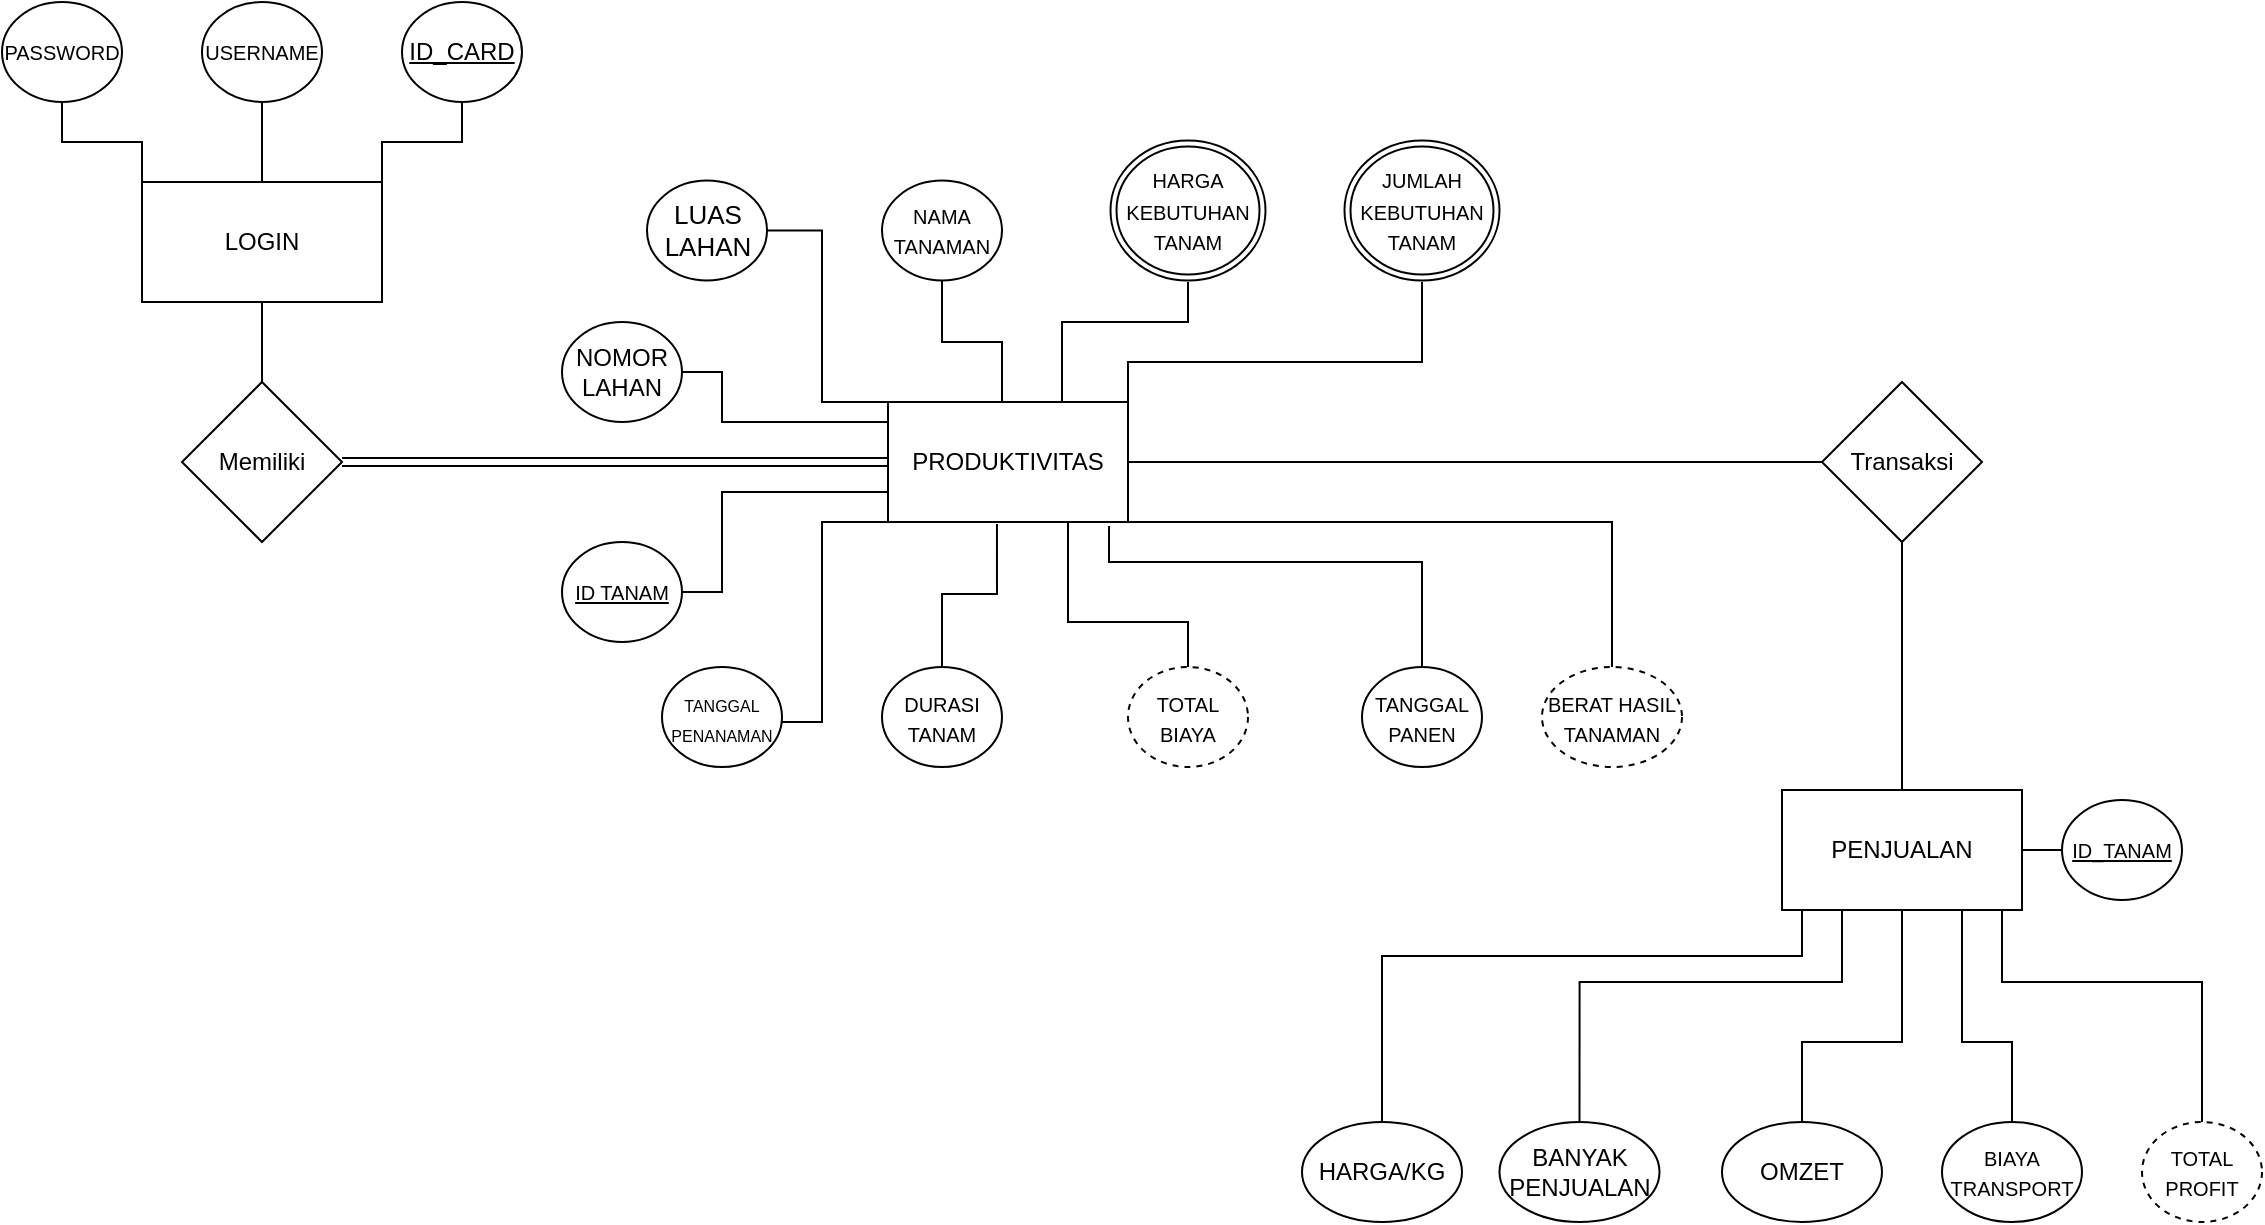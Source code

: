 <mxfile version="15.0.6" type="github" pages="2"><diagram id="R2lEEEUBdFMjLlhIrx00" name="Page-1"><mxGraphModel dx="1038" dy="574" grid="1" gridSize="10" guides="1" tooltips="1" connect="1" arrows="1" fold="1" page="1" pageScale="1" pageWidth="583" pageHeight="827" math="0" shadow="0" extFonts="Permanent Marker^https://fonts.googleapis.com/css?family=Permanent+Marker"><root><mxCell id="0"/><mxCell id="1" parent="0"/><mxCell id="Jt9Z7zNZmHaMb9qWnDkR-64" style="edgeStyle=orthogonalEdgeStyle;rounded=0;orthogonalLoop=1;jettySize=auto;html=1;entryX=0.5;entryY=0;entryDx=0;entryDy=0;endArrow=none;endFill=0;" parent="1" source="Jt9Z7zNZmHaMb9qWnDkR-1" target="Jt9Z7zNZmHaMb9qWnDkR-63" edge="1"><mxGeometry relative="1" as="geometry"/></mxCell><mxCell id="Jt9Z7zNZmHaMb9qWnDkR-1" value="LOGIN" style="rounded=0;whiteSpace=wrap;html=1;" parent="1" vertex="1"><mxGeometry x="90" y="110" width="120" height="60" as="geometry"/></mxCell><mxCell id="Jt9Z7zNZmHaMb9qWnDkR-69" style="edgeStyle=orthogonalEdgeStyle;rounded=0;orthogonalLoop=1;jettySize=auto;html=1;entryX=0;entryY=0.5;entryDx=0;entryDy=0;endArrow=none;endFill=0;" parent="1" source="Jt9Z7zNZmHaMb9qWnDkR-2" target="Jt9Z7zNZmHaMb9qWnDkR-68" edge="1"><mxGeometry relative="1" as="geometry"><Array as="points"><mxPoint x="930" y="250"/></Array></mxGeometry></mxCell><mxCell id="Jt9Z7zNZmHaMb9qWnDkR-2" value="PRODUKTIVITAS" style="rounded=0;whiteSpace=wrap;html=1;" parent="1" vertex="1"><mxGeometry x="463" y="220" width="120" height="60" as="geometry"/></mxCell><mxCell id="Jt9Z7zNZmHaMb9qWnDkR-11" style="edgeStyle=orthogonalEdgeStyle;rounded=0;orthogonalLoop=1;jettySize=auto;html=1;entryX=0;entryY=0;entryDx=0;entryDy=0;endArrow=none;endFill=0;" parent="1" source="Jt9Z7zNZmHaMb9qWnDkR-5" target="Jt9Z7zNZmHaMb9qWnDkR-1" edge="1"><mxGeometry relative="1" as="geometry"><Array as="points"><mxPoint x="50" y="90"/><mxPoint x="90" y="90"/></Array></mxGeometry></mxCell><mxCell id="Jt9Z7zNZmHaMb9qWnDkR-5" value="&lt;font style=&quot;font-size: 10px&quot;&gt;PASSWORD&lt;/font&gt;" style="ellipse;whiteSpace=wrap;html=1;" parent="1" vertex="1"><mxGeometry x="20" y="20" width="60" height="50" as="geometry"/></mxCell><mxCell id="Jt9Z7zNZmHaMb9qWnDkR-9" style="edgeStyle=orthogonalEdgeStyle;rounded=0;orthogonalLoop=1;jettySize=auto;html=1;entryX=0.5;entryY=0;entryDx=0;entryDy=0;endArrow=none;endFill=0;" parent="1" source="Jt9Z7zNZmHaMb9qWnDkR-7" target="Jt9Z7zNZmHaMb9qWnDkR-1" edge="1"><mxGeometry relative="1" as="geometry"/></mxCell><mxCell id="Jt9Z7zNZmHaMb9qWnDkR-7" value="&lt;font style=&quot;font-size: 10px&quot;&gt;USERNAME&lt;/font&gt;" style="ellipse;whiteSpace=wrap;html=1;" parent="1" vertex="1"><mxGeometry x="120" y="20" width="60" height="50" as="geometry"/></mxCell><mxCell id="Jt9Z7zNZmHaMb9qWnDkR-10" style="edgeStyle=orthogonalEdgeStyle;rounded=0;orthogonalLoop=1;jettySize=auto;html=1;entryX=1;entryY=0;entryDx=0;entryDy=0;endArrow=none;endFill=0;" parent="1" source="Jt9Z7zNZmHaMb9qWnDkR-8" target="Jt9Z7zNZmHaMb9qWnDkR-1" edge="1"><mxGeometry relative="1" as="geometry"><Array as="points"><mxPoint x="250" y="90"/><mxPoint x="210" y="90"/></Array></mxGeometry></mxCell><mxCell id="Jt9Z7zNZmHaMb9qWnDkR-8" value="&lt;u&gt;ID_CARD&lt;/u&gt;" style="ellipse;whiteSpace=wrap;html=1;" parent="1" vertex="1"><mxGeometry x="220" y="20" width="60" height="50" as="geometry"/></mxCell><mxCell id="Jt9Z7zNZmHaMb9qWnDkR-20" style="edgeStyle=orthogonalEdgeStyle;rounded=0;orthogonalLoop=1;jettySize=auto;html=1;entryX=0;entryY=0;entryDx=0;entryDy=0;endArrow=none;endFill=0;" parent="1" target="Jt9Z7zNZmHaMb9qWnDkR-2" edge="1"><mxGeometry relative="1" as="geometry"><mxPoint x="490" y="159.25" as="sourcePoint"/><Array as="points"><mxPoint x="490" y="190"/><mxPoint x="520" y="190"/><mxPoint x="520" y="220"/></Array></mxGeometry></mxCell><mxCell id="Jt9Z7zNZmHaMb9qWnDkR-19" style="edgeStyle=orthogonalEdgeStyle;rounded=0;orthogonalLoop=1;jettySize=auto;html=1;entryX=1;entryY=0;entryDx=0;entryDy=0;endArrow=none;endFill=0;" parent="1" target="Jt9Z7zNZmHaMb9qWnDkR-2" edge="1"><mxGeometry relative="1" as="geometry"><mxPoint x="730" y="160" as="sourcePoint"/><Array as="points"><mxPoint x="730" y="200"/><mxPoint x="583" y="200"/></Array></mxGeometry></mxCell><mxCell id="Jt9Z7zNZmHaMb9qWnDkR-48" style="edgeStyle=orthogonalEdgeStyle;rounded=0;orthogonalLoop=1;jettySize=auto;html=1;entryX=1;entryY=0.5;entryDx=0;entryDy=0;endArrow=none;endFill=0;" parent="1" edge="1"><mxGeometry relative="1" as="geometry"><Array as="points"><mxPoint x="360" y="40"/><mxPoint x="343" y="40"/></Array><mxPoint x="342.5" y="45" as="targetPoint"/></mxGeometry></mxCell><mxCell id="Jt9Z7zNZmHaMb9qWnDkR-41" style="edgeStyle=orthogonalEdgeStyle;rounded=0;orthogonalLoop=1;jettySize=auto;html=1;endArrow=none;endFill=0;entryX=0;entryY=0.75;entryDx=0;entryDy=0;" parent="1" target="Jt9Z7zNZmHaMb9qWnDkR-2" edge="1"><mxGeometry relative="1" as="geometry"><mxPoint x="380" y="280" as="targetPoint"/><mxPoint x="360" y="315" as="sourcePoint"/><Array as="points"><mxPoint x="380" y="315"/><mxPoint x="380" y="265"/></Array></mxGeometry></mxCell><mxCell id="Jt9Z7zNZmHaMb9qWnDkR-49" style="edgeStyle=orthogonalEdgeStyle;rounded=0;orthogonalLoop=1;jettySize=auto;html=1;entryX=0.5;entryY=0;entryDx=0;entryDy=0;endArrow=none;endFill=0;" parent="1" edge="1"><mxGeometry relative="1" as="geometry"><Array as="points"><mxPoint x="450" y="40"/></Array><mxPoint x="450" y="60" as="targetPoint"/></mxGeometry></mxCell><mxCell id="Jt9Z7zNZmHaMb9qWnDkR-59" style="edgeStyle=orthogonalEdgeStyle;rounded=0;orthogonalLoop=1;jettySize=auto;html=1;entryX=0.921;entryY=1.033;entryDx=0;entryDy=0;entryPerimeter=0;endArrow=none;endFill=0;" parent="1" target="Jt9Z7zNZmHaMb9qWnDkR-2" edge="1"><mxGeometry relative="1" as="geometry"><Array as="points"><mxPoint x="730" y="300"/><mxPoint x="574" y="300"/></Array><mxPoint x="730" y="352.5" as="sourcePoint"/></mxGeometry></mxCell><mxCell id="Jt9Z7zNZmHaMb9qWnDkR-61" style="edgeStyle=orthogonalEdgeStyle;rounded=0;orthogonalLoop=1;jettySize=auto;html=1;entryX=0.25;entryY=1;entryDx=0;entryDy=0;endArrow=none;endFill=0;" parent="1" target="Jt9Z7zNZmHaMb9qWnDkR-2" edge="1"><mxGeometry relative="1" as="geometry"><Array as="points"><mxPoint x="403" y="380"/><mxPoint x="430" y="380"/><mxPoint x="430" y="280"/></Array><mxPoint x="403" y="380" as="sourcePoint"/></mxGeometry></mxCell><mxCell id="Jt9Z7zNZmHaMb9qWnDkR-65" style="edgeStyle=orthogonalEdgeStyle;rounded=0;orthogonalLoop=1;jettySize=auto;html=1;entryX=0;entryY=0.5;entryDx=0;entryDy=0;endArrow=none;endFill=0;shape=link;" parent="1" source="Jt9Z7zNZmHaMb9qWnDkR-63" target="Jt9Z7zNZmHaMb9qWnDkR-2" edge="1"><mxGeometry relative="1" as="geometry"/></mxCell><mxCell id="Jt9Z7zNZmHaMb9qWnDkR-63" value="Memiliki" style="rhombus;whiteSpace=wrap;html=1;gradientColor=none;" parent="1" vertex="1"><mxGeometry x="110" y="210" width="80" height="80" as="geometry"/></mxCell><mxCell id="Jt9Z7zNZmHaMb9qWnDkR-67" value="PENJUALAN" style="rounded=0;whiteSpace=wrap;html=1;" parent="1" vertex="1"><mxGeometry x="910" y="414" width="120" height="60" as="geometry"/></mxCell><mxCell id="Jt9Z7zNZmHaMb9qWnDkR-71" style="edgeStyle=orthogonalEdgeStyle;rounded=0;orthogonalLoop=1;jettySize=auto;html=1;entryX=0.5;entryY=0;entryDx=0;entryDy=0;endArrow=none;endFill=0;" parent="1" source="Jt9Z7zNZmHaMb9qWnDkR-68" target="Jt9Z7zNZmHaMb9qWnDkR-67" edge="1"><mxGeometry relative="1" as="geometry"><Array as="points"><mxPoint x="970" y="390"/></Array></mxGeometry></mxCell><mxCell id="Jt9Z7zNZmHaMb9qWnDkR-68" value="Transaksi" style="rhombus;whiteSpace=wrap;html=1;gradientColor=none;" parent="1" vertex="1"><mxGeometry x="930" y="210" width="80" height="80" as="geometry"/></mxCell><mxCell id="Jt9Z7zNZmHaMb9qWnDkR-73" style="edgeStyle=orthogonalEdgeStyle;rounded=0;orthogonalLoop=1;jettySize=auto;html=1;entryX=0;entryY=0.25;entryDx=0;entryDy=0;endArrow=none;endFill=0;" parent="1" target="Jt9Z7zNZmHaMb9qWnDkR-2" edge="1"><mxGeometry relative="1" as="geometry"><mxPoint x="402.5" y="134.3" as="sourcePoint"/><Array as="points"><mxPoint x="430" y="134"/><mxPoint x="430" y="220"/><mxPoint x="463" y="220"/></Array></mxGeometry></mxCell><mxCell id="Jt9Z7zNZmHaMb9qWnDkR-78" style="edgeStyle=orthogonalEdgeStyle;rounded=0;orthogonalLoop=1;jettySize=auto;html=1;entryX=0.5;entryY=1;entryDx=0;entryDy=0;endArrow=none;endFill=0;" parent="1" source="Jt9Z7zNZmHaMb9qWnDkR-77" target="Jt9Z7zNZmHaMb9qWnDkR-67" edge="1"><mxGeometry relative="1" as="geometry"><Array as="points"><mxPoint x="920" y="540"/><mxPoint x="970" y="540"/></Array></mxGeometry></mxCell><mxCell id="Jt9Z7zNZmHaMb9qWnDkR-77" value="OMZET" style="ellipse;whiteSpace=wrap;html=1;" parent="1" vertex="1"><mxGeometry x="880" y="580" width="80" height="50" as="geometry"/></mxCell><mxCell id="Jt9Z7zNZmHaMb9qWnDkR-80" style="edgeStyle=orthogonalEdgeStyle;rounded=0;orthogonalLoop=1;jettySize=auto;html=1;entryX=0.75;entryY=1;entryDx=0;entryDy=0;endArrow=none;endFill=0;exitX=0.5;exitY=0;exitDx=0;exitDy=0;" parent="1" source="Jt9Z7zNZmHaMb9qWnDkR-79" target="Jt9Z7zNZmHaMb9qWnDkR-67" edge="1"><mxGeometry relative="1" as="geometry"><mxPoint x="705" y="470" as="sourcePoint"/><Array as="points"><mxPoint x="1025" y="540"/><mxPoint x="1000" y="540"/></Array></mxGeometry></mxCell><mxCell id="Jt9Z7zNZmHaMb9qWnDkR-79" value="&lt;span style=&quot;font-size: 10px&quot;&gt;BIAYA TRANSPORT&lt;/span&gt;" style="ellipse;whiteSpace=wrap;html=1;" parent="1" vertex="1"><mxGeometry x="990" y="580" width="70" height="50" as="geometry"/></mxCell><mxCell id="Jt9Z7zNZmHaMb9qWnDkR-84" style="edgeStyle=orthogonalEdgeStyle;rounded=0;orthogonalLoop=1;jettySize=auto;html=1;entryX=0.25;entryY=1;entryDx=0;entryDy=0;endArrow=none;endFill=0;exitX=0.5;exitY=0;exitDx=0;exitDy=0;" parent="1" source="pDA533qtnxZxeProHbPQ-2" target="Jt9Z7zNZmHaMb9qWnDkR-67" edge="1"><mxGeometry relative="1" as="geometry"><mxPoint x="750" y="520" as="sourcePoint"/><Array as="points"><mxPoint x="710" y="497"/><mxPoint x="920" y="497"/><mxPoint x="920" y="474"/></Array></mxGeometry></mxCell><mxCell id="Jt9Z7zNZmHaMb9qWnDkR-87" style="edgeStyle=orthogonalEdgeStyle;rounded=0;orthogonalLoop=1;jettySize=auto;html=1;entryX=0.75;entryY=1;entryDx=0;entryDy=0;endArrow=none;endFill=0;exitX=0.5;exitY=0;exitDx=0;exitDy=0;" parent="1" source="Ty1Amtw7SgSoWZN5XofR-30" target="Jt9Z7zNZmHaMb9qWnDkR-2" edge="1"><mxGeometry relative="1" as="geometry"><mxPoint x="613" y="352.5" as="sourcePoint"/><Array as="points"><mxPoint x="613" y="330"/><mxPoint x="553" y="330"/></Array></mxGeometry></mxCell><mxCell id="qbIjsJaR16Yq-Jw-b_wT-5" style="edgeStyle=orthogonalEdgeStyle;rounded=0;orthogonalLoop=1;jettySize=auto;html=1;entryX=0.454;entryY=1.017;entryDx=0;entryDy=0;entryPerimeter=0;endArrow=none;endFill=0;" parent="1" target="Jt9Z7zNZmHaMb9qWnDkR-2" edge="1"><mxGeometry relative="1" as="geometry"><mxPoint x="490" y="352" as="sourcePoint"/><Array as="points"><mxPoint x="490" y="316"/><mxPoint x="518" y="316"/></Array></mxGeometry></mxCell><mxCell id="qbIjsJaR16Yq-Jw-b_wT-7" style="edgeStyle=orthogonalEdgeStyle;rounded=0;orthogonalLoop=1;jettySize=auto;html=1;entryX=1;entryY=0.5;entryDx=0;entryDy=0;endArrow=none;endFill=0;" parent="1" source="qbIjsJaR16Yq-Jw-b_wT-6" target="Jt9Z7zNZmHaMb9qWnDkR-67" edge="1"><mxGeometry relative="1" as="geometry"/></mxCell><mxCell id="qbIjsJaR16Yq-Jw-b_wT-6" value="&lt;font style=&quot;font-size: 10px&quot;&gt;&lt;u&gt;ID_TANAM&lt;/u&gt;&lt;/font&gt;" style="ellipse;whiteSpace=wrap;html=1;" parent="1" vertex="1"><mxGeometry x="1050" y="419" width="60" height="50" as="geometry"/></mxCell><mxCell id="Ty1Amtw7SgSoWZN5XofR-3" style="edgeStyle=orthogonalEdgeStyle;rounded=0;orthogonalLoop=1;jettySize=auto;html=1;entryX=0.5;entryY=1;entryDx=0;entryDy=0;endArrow=none;endFill=0;exitX=0.75;exitY=0;exitDx=0;exitDy=0;" parent="1" source="Jt9Z7zNZmHaMb9qWnDkR-2" edge="1"><mxGeometry relative="1" as="geometry"><mxPoint x="570" y="212.5" as="sourcePoint"/><mxPoint x="613" y="160" as="targetPoint"/><Array as="points"><mxPoint x="550" y="220"/><mxPoint x="550" y="180"/><mxPoint x="613" y="180"/></Array></mxGeometry></mxCell><mxCell id="Ty1Amtw7SgSoWZN5XofR-6" style="edgeStyle=orthogonalEdgeStyle;rounded=0;orthogonalLoop=1;jettySize=auto;html=1;endArrow=none;endFill=0;entryX=0;entryY=0.25;entryDx=0;entryDy=0;" parent="1" source="Ty1Amtw7SgSoWZN5XofR-7" target="Jt9Z7zNZmHaMb9qWnDkR-2" edge="1"><mxGeometry relative="1" as="geometry"><mxPoint x="460" y="230" as="targetPoint"/><Array as="points"><mxPoint x="380" y="205"/><mxPoint x="380" y="230"/><mxPoint x="463" y="230"/></Array></mxGeometry></mxCell><mxCell id="Ty1Amtw7SgSoWZN5XofR-7" value="NOMOR LAHAN" style="ellipse;whiteSpace=wrap;html=1;" parent="1" vertex="1"><mxGeometry x="300" y="180" width="60" height="50" as="geometry"/></mxCell><mxCell id="Ty1Amtw7SgSoWZN5XofR-14" value="&lt;font style=&quot;font-size: 13px;&quot;&gt;LUAS LAHAN&lt;/font&gt;" style="ellipse;whiteSpace=wrap;html=1;fontSize=13;" parent="1" vertex="1"><mxGeometry x="342.5" y="109.25" width="60" height="50" as="geometry"/></mxCell><mxCell id="Ty1Amtw7SgSoWZN5XofR-17" value="&lt;font style=&quot;font-size: 10px&quot;&gt;NAMA TANAMAN&lt;/font&gt;" style="ellipse;whiteSpace=wrap;html=1;" parent="1" vertex="1"><mxGeometry x="460" y="109.25" width="60" height="50" as="geometry"/></mxCell><mxCell id="Ty1Amtw7SgSoWZN5XofR-25" value="&lt;font style=&quot;font-size: 8px&quot;&gt;TANGGAL PENANAMAN&lt;/font&gt;" style="ellipse;whiteSpace=wrap;html=1;" parent="1" vertex="1"><mxGeometry x="350" y="352.5" width="60" height="50" as="geometry"/></mxCell><mxCell id="Ty1Amtw7SgSoWZN5XofR-26" value="&lt;font style=&quot;font-size: 10px&quot;&gt;DURASI TANAM&lt;/font&gt;" style="ellipse;whiteSpace=wrap;html=1;" parent="1" vertex="1"><mxGeometry x="460" y="352.5" width="60" height="50" as="geometry"/></mxCell><mxCell id="Ty1Amtw7SgSoWZN5XofR-27" value="&lt;font style=&quot;font-size: 10px&quot;&gt;&lt;u&gt;ID TANAM&lt;/u&gt;&lt;/font&gt;" style="ellipse;whiteSpace=wrap;html=1;" parent="1" vertex="1"><mxGeometry x="300" y="290" width="60" height="50" as="geometry"/></mxCell><mxCell id="Ty1Amtw7SgSoWZN5XofR-30" value="&lt;font style=&quot;font-size: 10px&quot;&gt;TOTAL BIAYA&lt;/font&gt;" style="ellipse;whiteSpace=wrap;html=1;dashed=1;" parent="1" vertex="1"><mxGeometry x="583" y="352.5" width="60" height="50" as="geometry"/></mxCell><mxCell id="Ty1Amtw7SgSoWZN5XofR-36" style="edgeStyle=orthogonalEdgeStyle;rounded=0;orthogonalLoop=1;jettySize=auto;html=1;entryX=1;entryY=1;entryDx=0;entryDy=0;endArrow=none;endFill=0;exitX=0.5;exitY=0;exitDx=0;exitDy=0;" parent="1" source="Ty1Amtw7SgSoWZN5XofR-39" target="Jt9Z7zNZmHaMb9qWnDkR-2" edge="1"><mxGeometry relative="1" as="geometry"><Array as="points"><mxPoint x="825" y="280"/></Array><mxPoint x="820" y="350" as="sourcePoint"/><mxPoint x="623.52" y="260" as="targetPoint"/></mxGeometry></mxCell><mxCell id="Ty1Amtw7SgSoWZN5XofR-39" value="&lt;font style=&quot;font-size: 10px&quot;&gt;BERAT HASIL TANAMAN&lt;/font&gt;" style="ellipse;whiteSpace=wrap;html=1;dashed=1;" parent="1" vertex="1"><mxGeometry x="790" y="352.5" width="70" height="50" as="geometry"/></mxCell><mxCell id="Ty1Amtw7SgSoWZN5XofR-40" value="&lt;font style=&quot;font-size: 10px&quot;&gt;TANGGAL PANEN&lt;/font&gt;" style="ellipse;whiteSpace=wrap;html=1;" parent="1" vertex="1"><mxGeometry x="700" y="352.5" width="60" height="50" as="geometry"/></mxCell><mxCell id="Ty1Amtw7SgSoWZN5XofR-47" value="&lt;font style=&quot;font-size: 10px&quot;&gt;HARGA KEBUTUHAN TANAM&lt;br&gt;&lt;/font&gt;" style="ellipse;shape=doubleEllipse;margin=3;whiteSpace=wrap;html=1;align=center;fontSize=13;" parent="1" vertex="1"><mxGeometry x="574.25" y="89.25" width="77.5" height="70" as="geometry"/></mxCell><mxCell id="Ty1Amtw7SgSoWZN5XofR-48" value="&lt;font style=&quot;font-size: 10px&quot;&gt;JUMLAH KEBUTUHAN TANAM&lt;br&gt;&lt;/font&gt;" style="ellipse;shape=doubleEllipse;margin=3;whiteSpace=wrap;html=1;align=center;fontSize=13;" parent="1" vertex="1"><mxGeometry x="691.25" y="89.25" width="77.5" height="70" as="geometry"/></mxCell><mxCell id="pDA533qtnxZxeProHbPQ-1" value="&lt;font style=&quot;font-size: 10px&quot;&gt;TOTAL PROFIT&lt;/font&gt;" style="ellipse;whiteSpace=wrap;html=1;dashed=1;" parent="1" vertex="1"><mxGeometry x="1090" y="580" width="60" height="50" as="geometry"/></mxCell><mxCell id="pDA533qtnxZxeProHbPQ-2" value="HARGA/KG" style="ellipse;whiteSpace=wrap;html=1;" parent="1" vertex="1"><mxGeometry x="670" y="580" width="80" height="50" as="geometry"/></mxCell><mxCell id="pDA533qtnxZxeProHbPQ-3" style="edgeStyle=orthogonalEdgeStyle;rounded=0;orthogonalLoop=1;jettySize=auto;html=1;endArrow=none;endFill=0;exitX=0.5;exitY=0;exitDx=0;exitDy=0;" parent="1" source="pDA533qtnxZxeProHbPQ-4" edge="1"><mxGeometry relative="1" as="geometry"><mxPoint x="860" y="520" as="sourcePoint"/><mxPoint x="950" y="474" as="targetPoint"/><Array as="points"><mxPoint x="809" y="510"/><mxPoint x="940" y="510"/><mxPoint x="940" y="474"/></Array></mxGeometry></mxCell><mxCell id="pDA533qtnxZxeProHbPQ-4" value="BANYAK PENJUALAN" style="ellipse;whiteSpace=wrap;html=1;" parent="1" vertex="1"><mxGeometry x="768.75" y="580" width="80" height="50" as="geometry"/></mxCell><mxCell id="pDA533qtnxZxeProHbPQ-12" style="edgeStyle=orthogonalEdgeStyle;rounded=0;orthogonalLoop=1;jettySize=auto;html=1;entryX=0.5;entryY=1;entryDx=0;entryDy=0;endArrow=none;endFill=0;exitX=0.5;exitY=0;exitDx=0;exitDy=0;" parent="1" source="pDA533qtnxZxeProHbPQ-1" edge="1"><mxGeometry relative="1" as="geometry"><mxPoint x="970" y="580" as="sourcePoint"/><mxPoint x="1020" y="474" as="targetPoint"/><Array as="points"><mxPoint x="1120" y="510"/><mxPoint x="1020" y="510"/></Array></mxGeometry></mxCell></root></mxGraphModel></diagram><diagram id="VnVQGlB83NBjjOID7JyS" name="Page-2"><mxGraphModel dx="1038" dy="574" grid="1" gridSize="10" guides="1" tooltips="1" connect="1" arrows="1" fold="1" page="1" pageScale="1" pageWidth="827" pageHeight="1169" math="0" shadow="0"><root><mxCell id="iEsSTvOu-onprrDWxkn7-0"/><mxCell id="iEsSTvOu-onprrDWxkn7-1" parent="iEsSTvOu-onprrDWxkn7-0"/><mxCell id="rwyyxnzB-pG1McMuDeb8-0" value="User" style="shape=table;startSize=30;container=1;collapsible=1;childLayout=tableLayout;fixedRows=1;rowLines=0;fontStyle=1;align=center;resizeLast=1;" vertex="1" parent="iEsSTvOu-onprrDWxkn7-1"><mxGeometry x="40" y="120" width="180" height="160" as="geometry"/></mxCell><mxCell id="rwyyxnzB-pG1McMuDeb8-1" value="" style="shape=partialRectangle;collapsible=0;dropTarget=0;pointerEvents=0;fillColor=none;top=0;left=0;bottom=1;right=0;points=[[0,0.5],[1,0.5]];portConstraint=eastwest;" vertex="1" parent="rwyyxnzB-pG1McMuDeb8-0"><mxGeometry y="30" width="180" height="30" as="geometry"/></mxCell><mxCell id="rwyyxnzB-pG1McMuDeb8-2" value="PK" style="shape=partialRectangle;connectable=0;fillColor=none;top=0;left=0;bottom=0;right=0;fontStyle=1;overflow=hidden;" vertex="1" parent="rwyyxnzB-pG1McMuDeb8-1"><mxGeometry width="30" height="30" as="geometry"/></mxCell><mxCell id="rwyyxnzB-pG1McMuDeb8-3" value="username" style="shape=partialRectangle;connectable=0;fillColor=none;top=0;left=0;bottom=0;right=0;align=left;spacingLeft=6;fontStyle=5;overflow=hidden;" vertex="1" parent="rwyyxnzB-pG1McMuDeb8-1"><mxGeometry x="30" width="150" height="30" as="geometry"/></mxCell><mxCell id="rwyyxnzB-pG1McMuDeb8-4" value="" style="shape=partialRectangle;collapsible=0;dropTarget=0;pointerEvents=0;fillColor=none;top=0;left=0;bottom=0;right=0;points=[[0,0.5],[1,0.5]];portConstraint=eastwest;" vertex="1" parent="rwyyxnzB-pG1McMuDeb8-0"><mxGeometry y="60" width="180" height="30" as="geometry"/></mxCell><mxCell id="rwyyxnzB-pG1McMuDeb8-5" value="" style="shape=partialRectangle;connectable=0;fillColor=none;top=0;left=0;bottom=0;right=0;editable=1;overflow=hidden;" vertex="1" parent="rwyyxnzB-pG1McMuDeb8-4"><mxGeometry width="30" height="30" as="geometry"/></mxCell><mxCell id="rwyyxnzB-pG1McMuDeb8-6" value="Row 1" style="shape=partialRectangle;connectable=0;fillColor=none;top=0;left=0;bottom=0;right=0;align=left;spacingLeft=6;overflow=hidden;" vertex="1" parent="rwyyxnzB-pG1McMuDeb8-4"><mxGeometry x="30" width="150" height="30" as="geometry"/></mxCell><mxCell id="rwyyxnzB-pG1McMuDeb8-7" value="" style="shape=partialRectangle;collapsible=0;dropTarget=0;pointerEvents=0;fillColor=none;top=0;left=0;bottom=0;right=0;points=[[0,0.5],[1,0.5]];portConstraint=eastwest;" vertex="1" parent="rwyyxnzB-pG1McMuDeb8-0"><mxGeometry y="90" width="180" height="30" as="geometry"/></mxCell><mxCell id="rwyyxnzB-pG1McMuDeb8-8" value="" style="shape=partialRectangle;connectable=0;fillColor=none;top=0;left=0;bottom=0;right=0;editable=1;overflow=hidden;" vertex="1" parent="rwyyxnzB-pG1McMuDeb8-7"><mxGeometry width="30" height="30" as="geometry"/></mxCell><mxCell id="rwyyxnzB-pG1McMuDeb8-9" value="Row 2" style="shape=partialRectangle;connectable=0;fillColor=none;top=0;left=0;bottom=0;right=0;align=left;spacingLeft=6;overflow=hidden;" vertex="1" parent="rwyyxnzB-pG1McMuDeb8-7"><mxGeometry x="30" width="150" height="30" as="geometry"/></mxCell><mxCell id="rwyyxnzB-pG1McMuDeb8-10" value="" style="shape=partialRectangle;collapsible=0;dropTarget=0;pointerEvents=0;fillColor=none;top=0;left=0;bottom=0;right=0;points=[[0,0.5],[1,0.5]];portConstraint=eastwest;" vertex="1" parent="rwyyxnzB-pG1McMuDeb8-0"><mxGeometry y="120" width="180" height="30" as="geometry"/></mxCell><mxCell id="rwyyxnzB-pG1McMuDeb8-11" value="" style="shape=partialRectangle;connectable=0;fillColor=none;top=0;left=0;bottom=0;right=0;editable=1;overflow=hidden;" vertex="1" parent="rwyyxnzB-pG1McMuDeb8-10"><mxGeometry width="30" height="30" as="geometry"/></mxCell><mxCell id="rwyyxnzB-pG1McMuDeb8-12" value="Row 3" style="shape=partialRectangle;connectable=0;fillColor=none;top=0;left=0;bottom=0;right=0;align=left;spacingLeft=6;overflow=hidden;" vertex="1" parent="rwyyxnzB-pG1McMuDeb8-10"><mxGeometry x="30" width="150" height="30" as="geometry"/></mxCell></root></mxGraphModel></diagram></mxfile>
